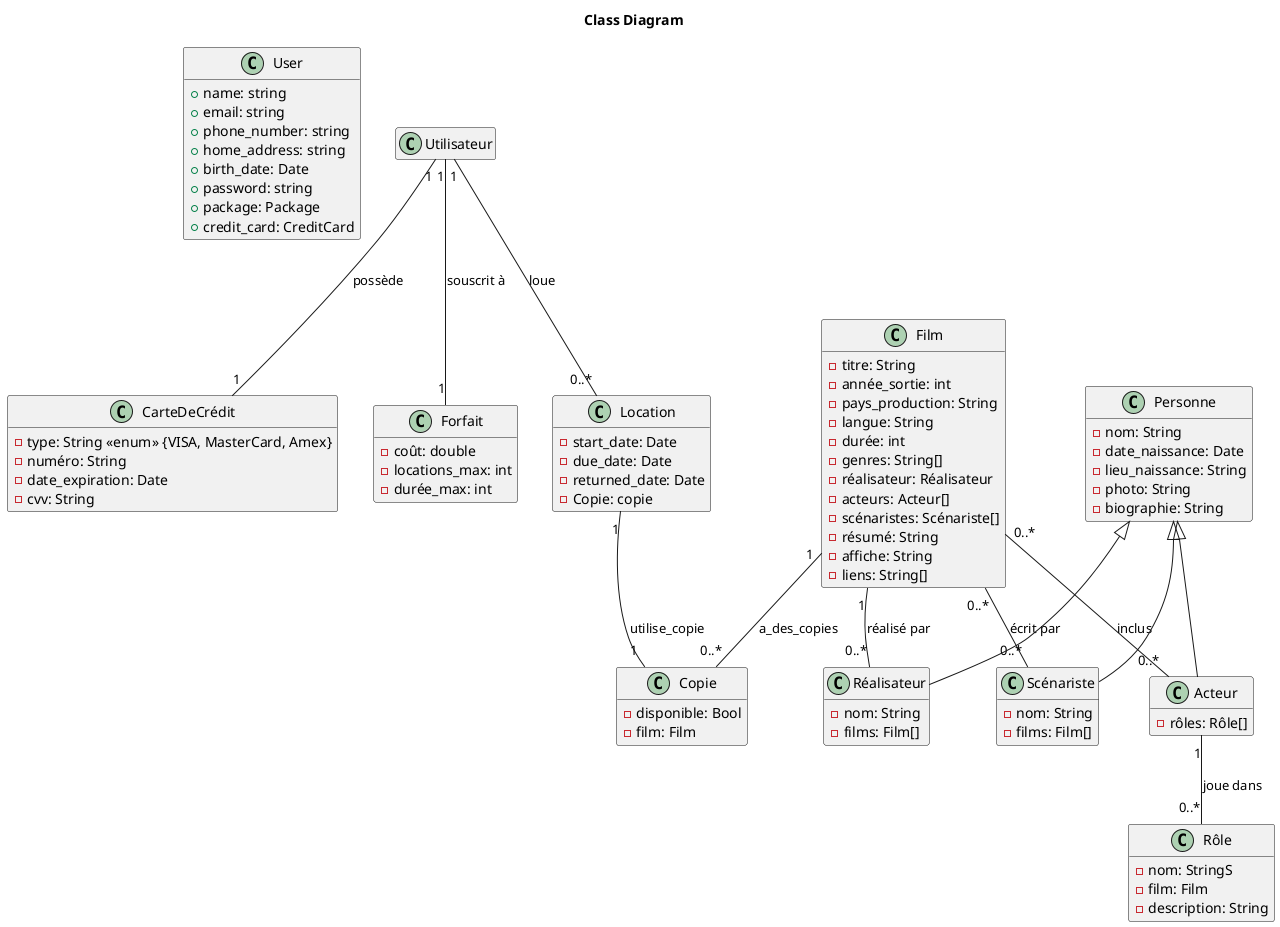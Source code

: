 @startuml class diagram
title "Class Diagram"
hide empty members
hide footbox

class User {
  +name: string
  +email: string
  +phone_number: string
  +home_address: string
  +birth_date: Date
  +password: string
  +package: Package
  +credit_card: CreditCard
}

' Carte de Crédit
class CarteDeCrédit {
  - type: String <<enum>> {VISA, MasterCard, Amex}
  - numéro: String
  - date_expiration: Date
  - cvv: String
}

' Forfait
class Forfait {
  - coût: double
  - locations_max: int
  - durée_max: int
}

' Location
class Location {
  - start_date: Date
  - due_date: Date
  - returned_date: Date
  - Copie: copie
}

' Film
class Film {
  - titre: String
  - année_sortie: int
  - pays_production: String
  - langue: String
  - durée: int
  - genres: String[]
  - réalisateur: Réalisateur
  - acteurs: Acteur[]
  - scénaristes: Scénariste[]
  - résumé: String
  - affiche: String
  - liens: String[]
}

' Réalisateur
class Réalisateur {
  - nom: String
  - films: Film[]
}

' Scénariste
class Scénariste {
  - nom: String
  - films: Film[]
}

' Acteur
class Acteur {
  - rôles: Rôle[]
}

' Rôle
class Rôle {
  - nom: StringS
  - film: Film
  - description: String
}

' Personne (classe parent)
class Personne {
  - nom: String
  - date_naissance: Date
  - lieu_naissance: String
  - photo: String
  - biographie: String
}

' Classe Copie pour les copies de films
class Copie {
  - disponible: Bool
  - film: Film
}

' Associations
Utilisateur "1" -- "1" CarteDeCrédit : possède
Utilisateur "1" -- "1" Forfait : souscrit à
Utilisateur "1" -- "0..*" Location : loue


Location "1" -- "1" Copie : utilise_copie

Film "1" -- "0..*" Réalisateur : réalisé par
Film "0..*" -- "0..*" Acteur : inclus
Film "0..*" -- "0..*" Scénariste : écrit par
Film "1" -- "0..*" Copie : a_des_copies

Personne <|-- Réalisateur
Personne <|-- Acteur
Personne <|-- Scénariste
Acteur "1" -- "0..*" Rôle : joue dans

@enduml

